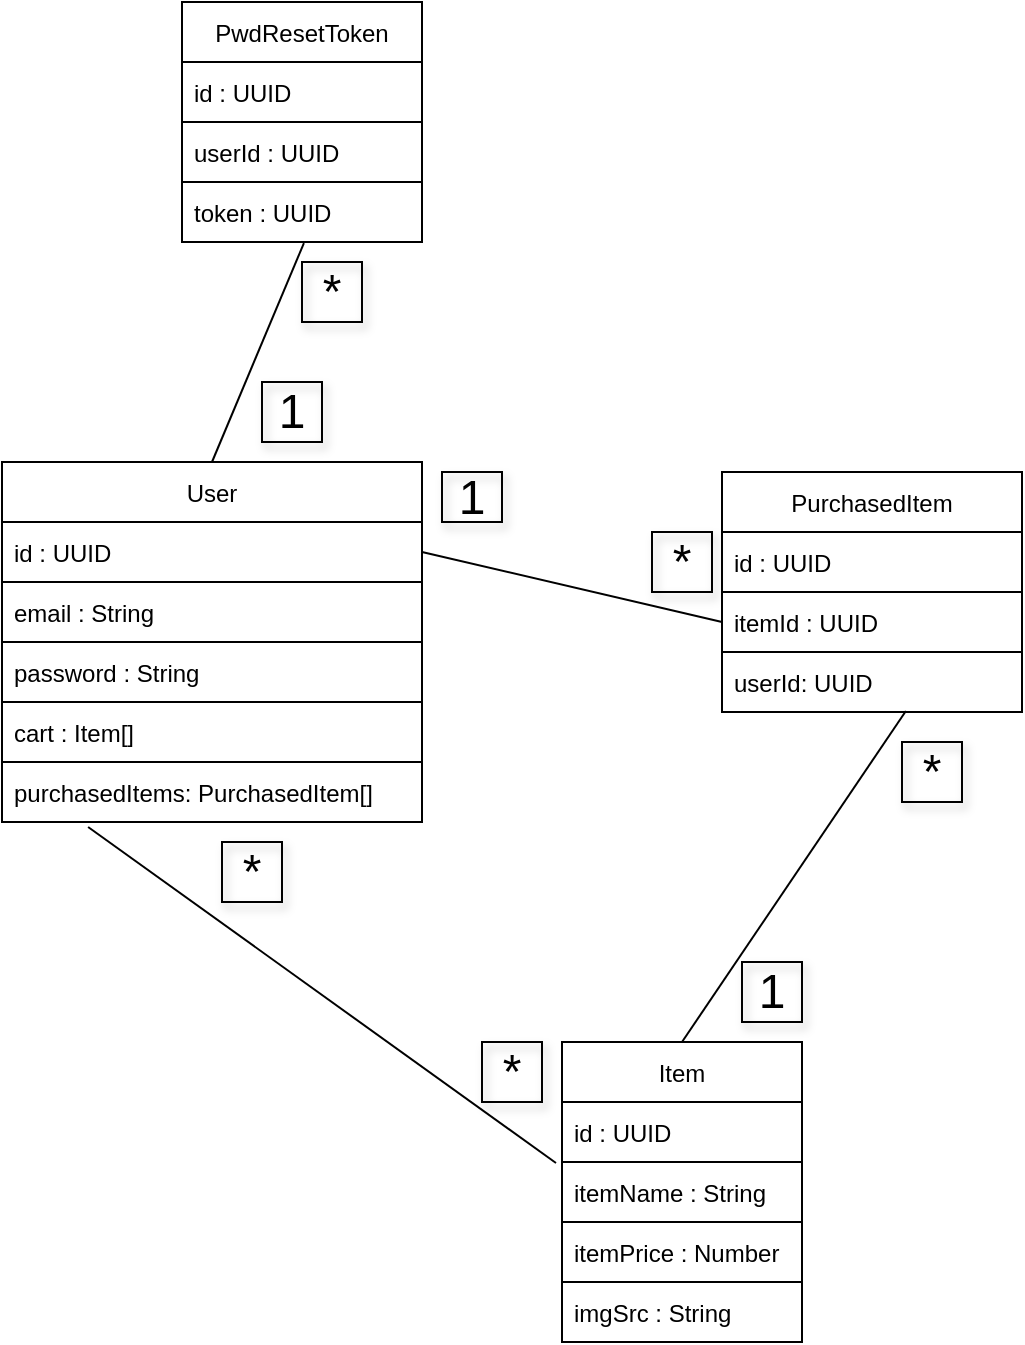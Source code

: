 <mxfile>
    <diagram id="C5RBs43oDa-KdzZeNtuy" name="Page-1">
        <mxGraphModel dx="523" dy="1821" grid="1" gridSize="10" guides="1" tooltips="1" connect="1" arrows="1" fold="1" page="1" pageScale="1" pageWidth="827" pageHeight="1169" background="#ffffff" math="0" shadow="0">
            <root>
                <mxCell id="WIyWlLk6GJQsqaUBKTNV-0"/>
                <mxCell id="WIyWlLk6GJQsqaUBKTNV-1" parent="WIyWlLk6GJQsqaUBKTNV-0"/>
                <mxCell id="3z2Zt39PeNxPbm19PIPz-0" value="User" style="swimlane;fontStyle=0;childLayout=stackLayout;horizontal=1;startSize=30;horizontalStack=0;resizeParent=1;resizeParentMax=0;resizeLast=0;collapsible=1;marginBottom=0;fontColor=#000000;strokeColor=#000000;fillColor=#FFFFFF;" parent="WIyWlLk6GJQsqaUBKTNV-1" vertex="1">
                    <mxGeometry x="120" y="140" width="210" height="180" as="geometry"/>
                </mxCell>
                <mxCell id="3z2Zt39PeNxPbm19PIPz-9" value="id : UUID" style="text;strokeColor=#000000;fillColor=none;align=left;verticalAlign=middle;spacingLeft=4;spacingRight=4;overflow=hidden;points=[[0,0.5],[1,0.5]];portConstraint=eastwest;rotatable=0;fontColor=#000000;" parent="3z2Zt39PeNxPbm19PIPz-0" vertex="1">
                    <mxGeometry y="30" width="210" height="30" as="geometry"/>
                </mxCell>
                <mxCell id="3z2Zt39PeNxPbm19PIPz-1" value="email : String" style="text;strokeColor=#000000;fillColor=none;align=left;verticalAlign=middle;spacingLeft=4;spacingRight=4;overflow=hidden;points=[[0,0.5],[1,0.5]];portConstraint=eastwest;rotatable=0;fontColor=#000000;" parent="3z2Zt39PeNxPbm19PIPz-0" vertex="1">
                    <mxGeometry y="60" width="210" height="30" as="geometry"/>
                </mxCell>
                <mxCell id="3z2Zt39PeNxPbm19PIPz-3" value="password : String" style="text;strokeColor=#000000;fillColor=none;align=left;verticalAlign=middle;spacingLeft=4;spacingRight=4;overflow=hidden;points=[[0,0.5],[1,0.5]];portConstraint=eastwest;rotatable=0;fontColor=#000000;" parent="3z2Zt39PeNxPbm19PIPz-0" vertex="1">
                    <mxGeometry y="90" width="210" height="30" as="geometry"/>
                </mxCell>
                <mxCell id="17" value="cart : Item[]" style="text;strokeColor=#000000;fillColor=none;align=left;verticalAlign=middle;spacingLeft=4;spacingRight=4;overflow=hidden;points=[[0,0.5],[1,0.5]];portConstraint=eastwest;rotatable=0;fontColor=#000000;" vertex="1" parent="3z2Zt39PeNxPbm19PIPz-0">
                    <mxGeometry y="120" width="210" height="30" as="geometry"/>
                </mxCell>
                <mxCell id="11" value="purchasedItems: PurchasedItem[]" style="text;strokeColor=#000000;fillColor=none;align=left;verticalAlign=middle;spacingLeft=4;spacingRight=4;overflow=hidden;points=[[0,0.5],[1,0.5]];portConstraint=eastwest;rotatable=0;fontColor=#000000;" vertex="1" parent="3z2Zt39PeNxPbm19PIPz-0">
                    <mxGeometry y="150" width="210" height="30" as="geometry"/>
                </mxCell>
                <mxCell id="3z2Zt39PeNxPbm19PIPz-5" value="PwdResetToken" style="swimlane;fontStyle=0;childLayout=stackLayout;horizontal=1;startSize=30;horizontalStack=0;resizeParent=1;resizeParentMax=0;resizeLast=0;collapsible=1;marginBottom=0;fontColor=#000000;gradientColor=#ffffff;fillColor=#FFFFFF;strokeColor=#000000;" parent="WIyWlLk6GJQsqaUBKTNV-1" vertex="1">
                    <mxGeometry x="210" y="-90" width="120" height="120" as="geometry"/>
                </mxCell>
                <mxCell id="3z2Zt39PeNxPbm19PIPz-7" value="id : UUID" style="text;strokeColor=#000000;fillColor=none;align=left;verticalAlign=middle;spacingLeft=4;spacingRight=4;overflow=hidden;points=[[0,0.5],[1,0.5]];portConstraint=eastwest;rotatable=0;fontColor=#000000;" parent="3z2Zt39PeNxPbm19PIPz-5" vertex="1">
                    <mxGeometry y="30" width="120" height="30" as="geometry"/>
                </mxCell>
                <mxCell id="3z2Zt39PeNxPbm19PIPz-8" value="userId : UUID" style="text;strokeColor=#000000;fillColor=none;align=left;verticalAlign=middle;spacingLeft=4;spacingRight=4;overflow=hidden;points=[[0,0.5],[1,0.5]];portConstraint=eastwest;rotatable=0;fontColor=#000000;" parent="3z2Zt39PeNxPbm19PIPz-5" vertex="1">
                    <mxGeometry y="60" width="120" height="30" as="geometry"/>
                </mxCell>
                <mxCell id="3z2Zt39PeNxPbm19PIPz-10" value="token : UUID" style="text;strokeColor=#000000;fillColor=none;align=left;verticalAlign=middle;spacingLeft=4;spacingRight=4;overflow=hidden;points=[[0,0.5],[1,0.5]];portConstraint=eastwest;rotatable=0;fontColor=#000000;" parent="3z2Zt39PeNxPbm19PIPz-5" vertex="1">
                    <mxGeometry y="90" width="120" height="30" as="geometry"/>
                </mxCell>
                <mxCell id="3z2Zt39PeNxPbm19PIPz-15" value="Item" style="swimlane;fontStyle=0;childLayout=stackLayout;horizontal=1;startSize=30;horizontalStack=0;resizeParent=1;resizeParentMax=0;resizeLast=0;collapsible=1;marginBottom=0;fontColor=#000000;strokeColor=#000000;fillColor=#FFFFFF;" parent="WIyWlLk6GJQsqaUBKTNV-1" vertex="1">
                    <mxGeometry x="400" y="430" width="120" height="150" as="geometry"/>
                </mxCell>
                <mxCell id="3z2Zt39PeNxPbm19PIPz-16" value="id : UUID" style="text;strokeColor=#000000;fillColor=none;align=left;verticalAlign=middle;spacingLeft=4;spacingRight=4;overflow=hidden;points=[[0,0.5],[1,0.5]];portConstraint=eastwest;rotatable=0;fontColor=#000000;" parent="3z2Zt39PeNxPbm19PIPz-15" vertex="1">
                    <mxGeometry y="30" width="120" height="30" as="geometry"/>
                </mxCell>
                <mxCell id="3z2Zt39PeNxPbm19PIPz-17" value="itemName : String" style="text;strokeColor=#000000;fillColor=none;align=left;verticalAlign=middle;spacingLeft=4;spacingRight=4;overflow=hidden;points=[[0,0.5],[1,0.5]];portConstraint=eastwest;rotatable=0;fontColor=#000000;" parent="3z2Zt39PeNxPbm19PIPz-15" vertex="1">
                    <mxGeometry y="60" width="120" height="30" as="geometry"/>
                </mxCell>
                <mxCell id="3z2Zt39PeNxPbm19PIPz-18" value="itemPrice : Number" style="text;strokeColor=#000000;fillColor=none;align=left;verticalAlign=middle;spacingLeft=4;spacingRight=4;overflow=hidden;points=[[0,0.5],[1,0.5]];portConstraint=eastwest;rotatable=0;fontColor=#000000;" parent="3z2Zt39PeNxPbm19PIPz-15" vertex="1">
                    <mxGeometry y="90" width="120" height="30" as="geometry"/>
                </mxCell>
                <mxCell id="0" value="imgSrc : String" style="text;strokeColor=#000000;fillColor=none;align=left;verticalAlign=middle;spacingLeft=4;spacingRight=4;overflow=hidden;points=[[0,0.5],[1,0.5]];portConstraint=eastwest;rotatable=0;fontColor=#000000;fontStyle=0" parent="3z2Zt39PeNxPbm19PIPz-15" vertex="1">
                    <mxGeometry y="120" width="120" height="30" as="geometry"/>
                </mxCell>
                <mxCell id="3z2Zt39PeNxPbm19PIPz-38" value="" style="endArrow=none;html=1;rounded=0;entryX=0.508;entryY=1.017;entryDx=0;entryDy=0;entryPerimeter=0;exitX=0.5;exitY=0;exitDx=0;exitDy=0;fontColor=#000000;strokeColor=#000000;" parent="WIyWlLk6GJQsqaUBKTNV-1" source="3z2Zt39PeNxPbm19PIPz-0" target="3z2Zt39PeNxPbm19PIPz-10" edge="1">
                    <mxGeometry width="50" height="50" relative="1" as="geometry">
                        <mxPoint x="175" y="140" as="sourcePoint"/>
                        <mxPoint x="225" y="90" as="targetPoint"/>
                    </mxGeometry>
                </mxCell>
                <mxCell id="3z2Zt39PeNxPbm19PIPz-39" value="&lt;font style=&quot;font-size: 24px;&quot;&gt;1&lt;/font&gt;" style="text;html=1;strokeColor=#000000;fillColor=none;align=center;verticalAlign=middle;whiteSpace=wrap;rounded=0;shadow=1;fontColor=#000000;" parent="WIyWlLk6GJQsqaUBKTNV-1" vertex="1">
                    <mxGeometry x="250" y="100" width="30" height="30" as="geometry"/>
                </mxCell>
                <mxCell id="3z2Zt39PeNxPbm19PIPz-40" value="&lt;font style=&quot;font-size: 24px;&quot;&gt;*&lt;/font&gt;" style="text;html=1;strokeColor=#000000;fillColor=none;align=center;verticalAlign=middle;whiteSpace=wrap;rounded=0;shadow=1;fontColor=#000000;" parent="WIyWlLk6GJQsqaUBKTNV-1" vertex="1">
                    <mxGeometry x="270" y="40" width="30" height="30" as="geometry"/>
                </mxCell>
                <mxCell id="3z2Zt39PeNxPbm19PIPz-56" value="" style="endArrow=none;html=1;rounded=0;fontSize=24;entryX=-0.025;entryY=0.017;entryDx=0;entryDy=0;entryPerimeter=0;exitX=0.205;exitY=1.083;exitDx=0;exitDy=0;exitPerimeter=0;fontColor=#000000;strokeColor=#000000;" parent="WIyWlLk6GJQsqaUBKTNV-1" source="11" target="3z2Zt39PeNxPbm19PIPz-17" edge="1">
                    <mxGeometry width="50" height="50" relative="1" as="geometry">
                        <mxPoint x="240.96" y="461.5" as="sourcePoint"/>
                        <mxPoint x="290" y="440" as="targetPoint"/>
                    </mxGeometry>
                </mxCell>
                <mxCell id="3z2Zt39PeNxPbm19PIPz-62" value="*" style="text;html=1;strokeColor=#000000;fillColor=none;align=center;verticalAlign=middle;whiteSpace=wrap;rounded=0;shadow=1;fontSize=24;fontColor=#000000;" parent="WIyWlLk6GJQsqaUBKTNV-1" vertex="1">
                    <mxGeometry x="360" y="430" width="30" height="30" as="geometry"/>
                </mxCell>
                <mxCell id="3z2Zt39PeNxPbm19PIPz-63" value="" style="endArrow=none;html=1;rounded=0;fontSize=24;fontColor=#000000;strokeColor=#000000;entryX=0.613;entryY=0.983;entryDx=0;entryDy=0;entryPerimeter=0;" parent="WIyWlLk6GJQsqaUBKTNV-1" target="4" edge="1">
                    <mxGeometry width="50" height="50" relative="1" as="geometry">
                        <mxPoint x="460" y="430" as="sourcePoint"/>
                        <mxPoint x="510" y="380" as="targetPoint"/>
                    </mxGeometry>
                </mxCell>
                <mxCell id="3z2Zt39PeNxPbm19PIPz-64" value="*" style="text;html=1;strokeColor=#000000;fillColor=none;align=center;verticalAlign=middle;whiteSpace=wrap;rounded=0;shadow=1;fontSize=24;fontColor=#000000;" parent="WIyWlLk6GJQsqaUBKTNV-1" vertex="1">
                    <mxGeometry x="570" y="280" width="30" height="30" as="geometry"/>
                </mxCell>
                <mxCell id="3z2Zt39PeNxPbm19PIPz-65" value="1" style="text;html=1;strokeColor=#000000;fillColor=none;align=center;verticalAlign=middle;whiteSpace=wrap;rounded=0;shadow=1;fontSize=24;fontColor=#000000;" parent="WIyWlLk6GJQsqaUBKTNV-1" vertex="1">
                    <mxGeometry x="490" y="390" width="30" height="30" as="geometry"/>
                </mxCell>
                <mxCell id="1" value="PurchasedItem" style="swimlane;fontStyle=0;childLayout=stackLayout;horizontal=1;startSize=30;horizontalStack=0;resizeParent=1;resizeParentMax=0;resizeLast=0;collapsible=1;marginBottom=0;fontColor=#000000;strokeColor=#000000;fillColor=#FFFFFF;" vertex="1" parent="WIyWlLk6GJQsqaUBKTNV-1">
                    <mxGeometry x="480" y="145" width="150" height="120" as="geometry"/>
                </mxCell>
                <mxCell id="2" value="id : UUID" style="text;strokeColor=#000000;fillColor=none;align=left;verticalAlign=middle;spacingLeft=4;spacingRight=4;overflow=hidden;points=[[0,0.5],[1,0.5]];portConstraint=eastwest;rotatable=0;fontColor=#000000;" vertex="1" parent="1">
                    <mxGeometry y="30" width="150" height="30" as="geometry"/>
                </mxCell>
                <mxCell id="3" value="itemId : UUID" style="text;strokeColor=#000000;fillColor=none;align=left;verticalAlign=middle;spacingLeft=4;spacingRight=4;overflow=hidden;points=[[0,0.5],[1,0.5]];portConstraint=eastwest;rotatable=0;fontColor=#000000;" vertex="1" parent="1">
                    <mxGeometry y="60" width="150" height="30" as="geometry"/>
                </mxCell>
                <mxCell id="4" value="userId: UUID" style="text;strokeColor=#000000;fillColor=none;align=left;verticalAlign=middle;spacingLeft=4;spacingRight=4;overflow=hidden;points=[[0,0.5],[1,0.5]];portConstraint=eastwest;rotatable=0;fontColor=#000000;" vertex="1" parent="1">
                    <mxGeometry y="90" width="150" height="30" as="geometry"/>
                </mxCell>
                <mxCell id="7" value="" style="endArrow=none;html=1;rounded=0;fontSize=24;fontColor=#000000;strokeColor=#000000;exitX=1;exitY=0.5;exitDx=0;exitDy=0;entryX=0;entryY=0.5;entryDx=0;entryDy=0;" edge="1" parent="WIyWlLk6GJQsqaUBKTNV-1" source="3z2Zt39PeNxPbm19PIPz-9" target="3">
                    <mxGeometry width="50" height="50" relative="1" as="geometry">
                        <mxPoint x="491.07" y="52.49" as="sourcePoint"/>
                        <mxPoint x="440.003" y="260" as="targetPoint"/>
                    </mxGeometry>
                </mxCell>
                <mxCell id="10" value="&lt;span style=&quot;font-size: 24px&quot;&gt;1&lt;/span&gt;" style="text;html=1;strokeColor=#000000;fillColor=none;align=center;verticalAlign=middle;whiteSpace=wrap;rounded=0;shadow=1;fontColor=#000000;" vertex="1" parent="WIyWlLk6GJQsqaUBKTNV-1">
                    <mxGeometry x="340" y="145" width="30" height="25" as="geometry"/>
                </mxCell>
                <mxCell id="14" value="*" style="text;html=1;strokeColor=#000000;fillColor=none;align=center;verticalAlign=middle;whiteSpace=wrap;rounded=0;shadow=1;fontSize=24;fontColor=#000000;" vertex="1" parent="WIyWlLk6GJQsqaUBKTNV-1">
                    <mxGeometry x="445" y="175" width="30" height="30" as="geometry"/>
                </mxCell>
                <mxCell id="18" value="*" style="text;html=1;strokeColor=#000000;fillColor=none;align=center;verticalAlign=middle;whiteSpace=wrap;rounded=0;shadow=1;fontSize=24;fontColor=#000000;" vertex="1" parent="WIyWlLk6GJQsqaUBKTNV-1">
                    <mxGeometry x="230" y="330" width="30" height="30" as="geometry"/>
                </mxCell>
            </root>
        </mxGraphModel>
    </diagram>
</mxfile>